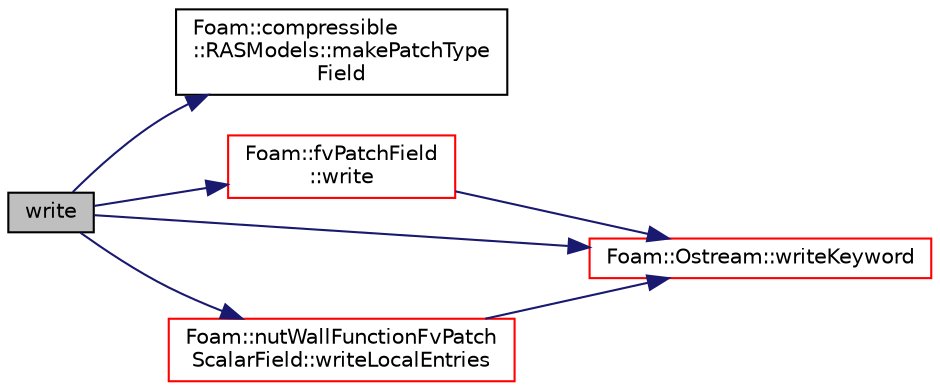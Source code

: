 digraph "write"
{
  bgcolor="transparent";
  edge [fontname="Helvetica",fontsize="10",labelfontname="Helvetica",labelfontsize="10"];
  node [fontname="Helvetica",fontsize="10",shape=record];
  rankdir="LR";
  Node133 [label="write",height=0.2,width=0.4,color="black", fillcolor="grey75", style="filled", fontcolor="black"];
  Node133 -> Node134 [color="midnightblue",fontsize="10",style="solid",fontname="Helvetica"];
  Node134 [label="Foam::compressible\l::RASModels::makePatchType\lField",height=0.2,width=0.4,color="black",URL="$a21904.html#a55e7697111c8c5328016ede6c857c4cf"];
  Node133 -> Node135 [color="midnightblue",fontsize="10",style="solid",fontname="Helvetica"];
  Node135 [label="Foam::fvPatchField\l::write",height=0.2,width=0.4,color="red",URL="$a23169.html#a293fdfec8bdfbd5c3913ab4c9f3454ff",tooltip="Write. "];
  Node135 -> Node143 [color="midnightblue",fontsize="10",style="solid",fontname="Helvetica"];
  Node143 [label="Foam::Ostream::writeKeyword",height=0.2,width=0.4,color="red",URL="$a27345.html#a3c58b2bb9174ea3c4a5fa58095d1290e",tooltip="Write the keyword followed by an appropriate indentation. "];
  Node133 -> Node143 [color="midnightblue",fontsize="10",style="solid",fontname="Helvetica"];
  Node133 -> Node147 [color="midnightblue",fontsize="10",style="solid",fontname="Helvetica"];
  Node147 [label="Foam::nutWallFunctionFvPatch\lScalarField::writeLocalEntries",height=0.2,width=0.4,color="red",URL="$a32177.html#a320f9d385b60c3b94e52b9e3d7164231",tooltip="Write local wall function variables. "];
  Node147 -> Node143 [color="midnightblue",fontsize="10",style="solid",fontname="Helvetica"];
}
